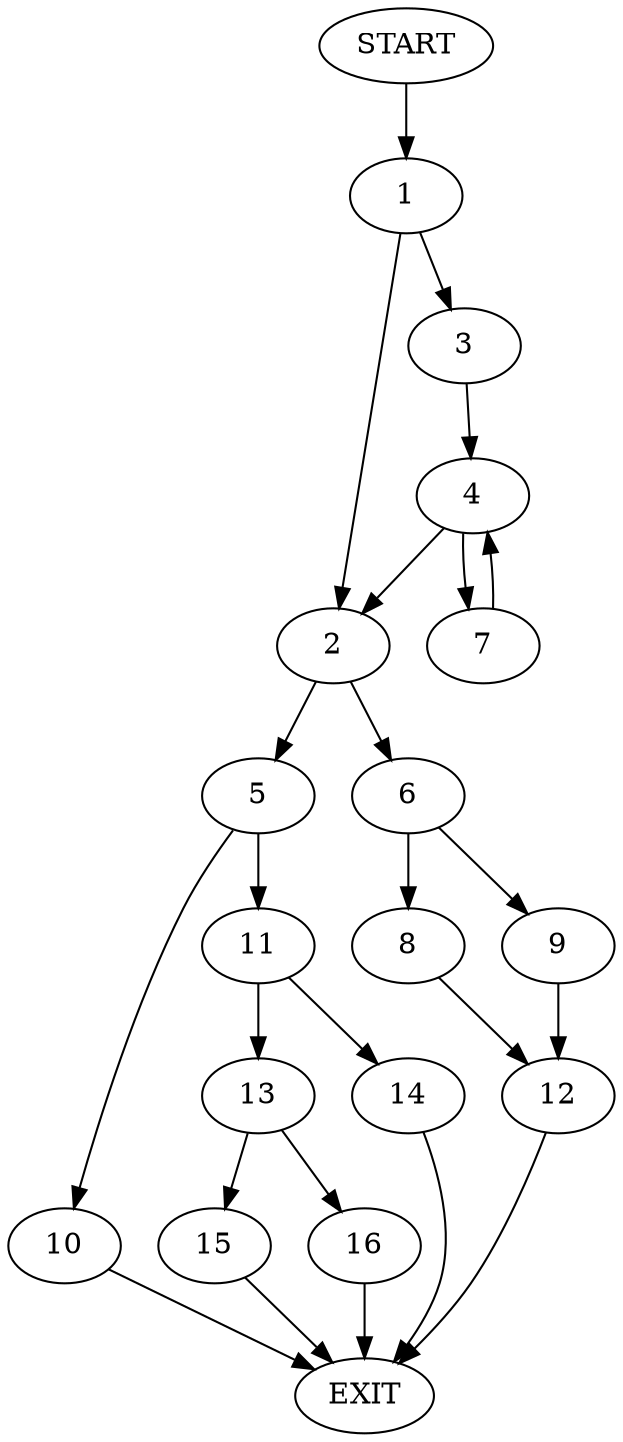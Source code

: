 digraph {
0 [label="START"]
17 [label="EXIT"]
0 -> 1
1 -> 2
1 -> 3
3 -> 4
2 -> 5
2 -> 6
4 -> 7
4 -> 2
7 -> 4
6 -> 8
6 -> 9
5 -> 10
5 -> 11
8 -> 12
9 -> 12
12 -> 17
11 -> 13
11 -> 14
10 -> 17
14 -> 17
13 -> 15
13 -> 16
16 -> 17
15 -> 17
}
